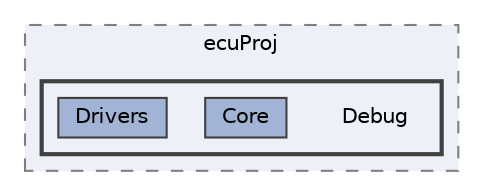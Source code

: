 digraph "Project/ecuProj/Debug"
{
 // LATEX_PDF_SIZE
  bgcolor="transparent";
  edge [fontname=Helvetica,fontsize=10,labelfontname=Helvetica,labelfontsize=10];
  node [fontname=Helvetica,fontsize=10,shape=box,height=0.2,width=0.4];
  compound=true
  subgraph clusterdir_6c07f8937ee615ae0ed6bc2bc2fde259 {
    graph [ bgcolor="#edf0f7", pencolor="grey50", label="ecuProj", fontname=Helvetica,fontsize=10 style="filled,dashed", URL="dir_6c07f8937ee615ae0ed6bc2bc2fde259.html",tooltip=""]
  subgraph clusterdir_e889d9ace7a3c1d5aed89c9299bf905b {
    graph [ bgcolor="#edf0f7", pencolor="grey25", label="", fontname=Helvetica,fontsize=10 style="filled,bold", URL="dir_e889d9ace7a3c1d5aed89c9299bf905b.html",tooltip=""]
    dir_e889d9ace7a3c1d5aed89c9299bf905b [shape=plaintext, label="Debug"];
  dir_980497d40a1570d8788f694d31d02126 [label="Core", fillcolor="#a2b4d6", color="grey25", style="filled", URL="dir_980497d40a1570d8788f694d31d02126.html",tooltip=""];
  dir_1e0dd7573b4481f3bf7496909e07439a [label="Drivers", fillcolor="#a2b4d6", color="grey25", style="filled", URL="dir_1e0dd7573b4481f3bf7496909e07439a.html",tooltip=""];
  }
  }
}
